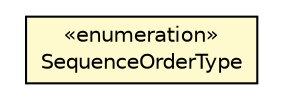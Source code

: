 #!/usr/local/bin/dot
#
# Class diagram 
# Generated by UMLGraph version R5_6-24-gf6e263 (http://www.umlgraph.org/)
#

digraph G {
	edge [fontname="Helvetica",fontsize=10,labelfontname="Helvetica",labelfontsize=10];
	node [fontname="Helvetica",fontsize=10,shape=plaintext];
	nodesep=0.25;
	ranksep=0.5;
	// com.orientechnologies.orient.core.metadata.sequence.SequenceOrderType
	c8222853 [label=<<table title="com.orientechnologies.orient.core.metadata.sequence.SequenceOrderType" border="0" cellborder="1" cellspacing="0" cellpadding="2" port="p" bgcolor="lemonChiffon" href="./SequenceOrderType.html">
		<tr><td><table border="0" cellspacing="0" cellpadding="1">
<tr><td align="center" balign="center"> &#171;enumeration&#187; </td></tr>
<tr><td align="center" balign="center"> SequenceOrderType </td></tr>
		</table></td></tr>
		</table>>, URL="./SequenceOrderType.html", fontname="Helvetica", fontcolor="black", fontsize=10.0];
}

